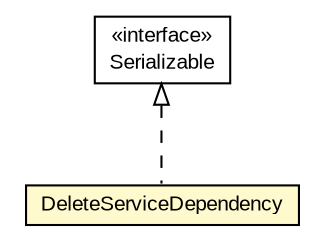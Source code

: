 #!/usr/local/bin/dot
#
# Class diagram 
# Generated by UMLGraph version R5_6-24-gf6e263 (http://www.umlgraph.org/)
#

digraph G {
	edge [fontname="arial",fontsize=10,labelfontname="arial",labelfontsize=10];
	node [fontname="arial",fontsize=10,shape=plaintext];
	nodesep=0.25;
	ranksep=0.5;
	// org.miloss.fgsms.services.interfaces.dataaccessservice.DeleteServiceDependency
	c79713 [label=<<table title="org.miloss.fgsms.services.interfaces.dataaccessservice.DeleteServiceDependency" border="0" cellborder="1" cellspacing="0" cellpadding="2" port="p" bgcolor="lemonChiffon" href="./DeleteServiceDependency.html">
		<tr><td><table border="0" cellspacing="0" cellpadding="1">
<tr><td align="center" balign="center"> DeleteServiceDependency </td></tr>
		</table></td></tr>
		</table>>, URL="./DeleteServiceDependency.html", fontname="arial", fontcolor="black", fontsize=10.0];
	//org.miloss.fgsms.services.interfaces.dataaccessservice.DeleteServiceDependency implements java.io.Serializable
	c80139:p -> c79713:p [dir=back,arrowtail=empty,style=dashed];
	// java.io.Serializable
	c80139 [label=<<table title="java.io.Serializable" border="0" cellborder="1" cellspacing="0" cellpadding="2" port="p" href="http://java.sun.com/j2se/1.4.2/docs/api/java/io/Serializable.html">
		<tr><td><table border="0" cellspacing="0" cellpadding="1">
<tr><td align="center" balign="center"> &#171;interface&#187; </td></tr>
<tr><td align="center" balign="center"> Serializable </td></tr>
		</table></td></tr>
		</table>>, URL="http://java.sun.com/j2se/1.4.2/docs/api/java/io/Serializable.html", fontname="arial", fontcolor="black", fontsize=10.0];
}

